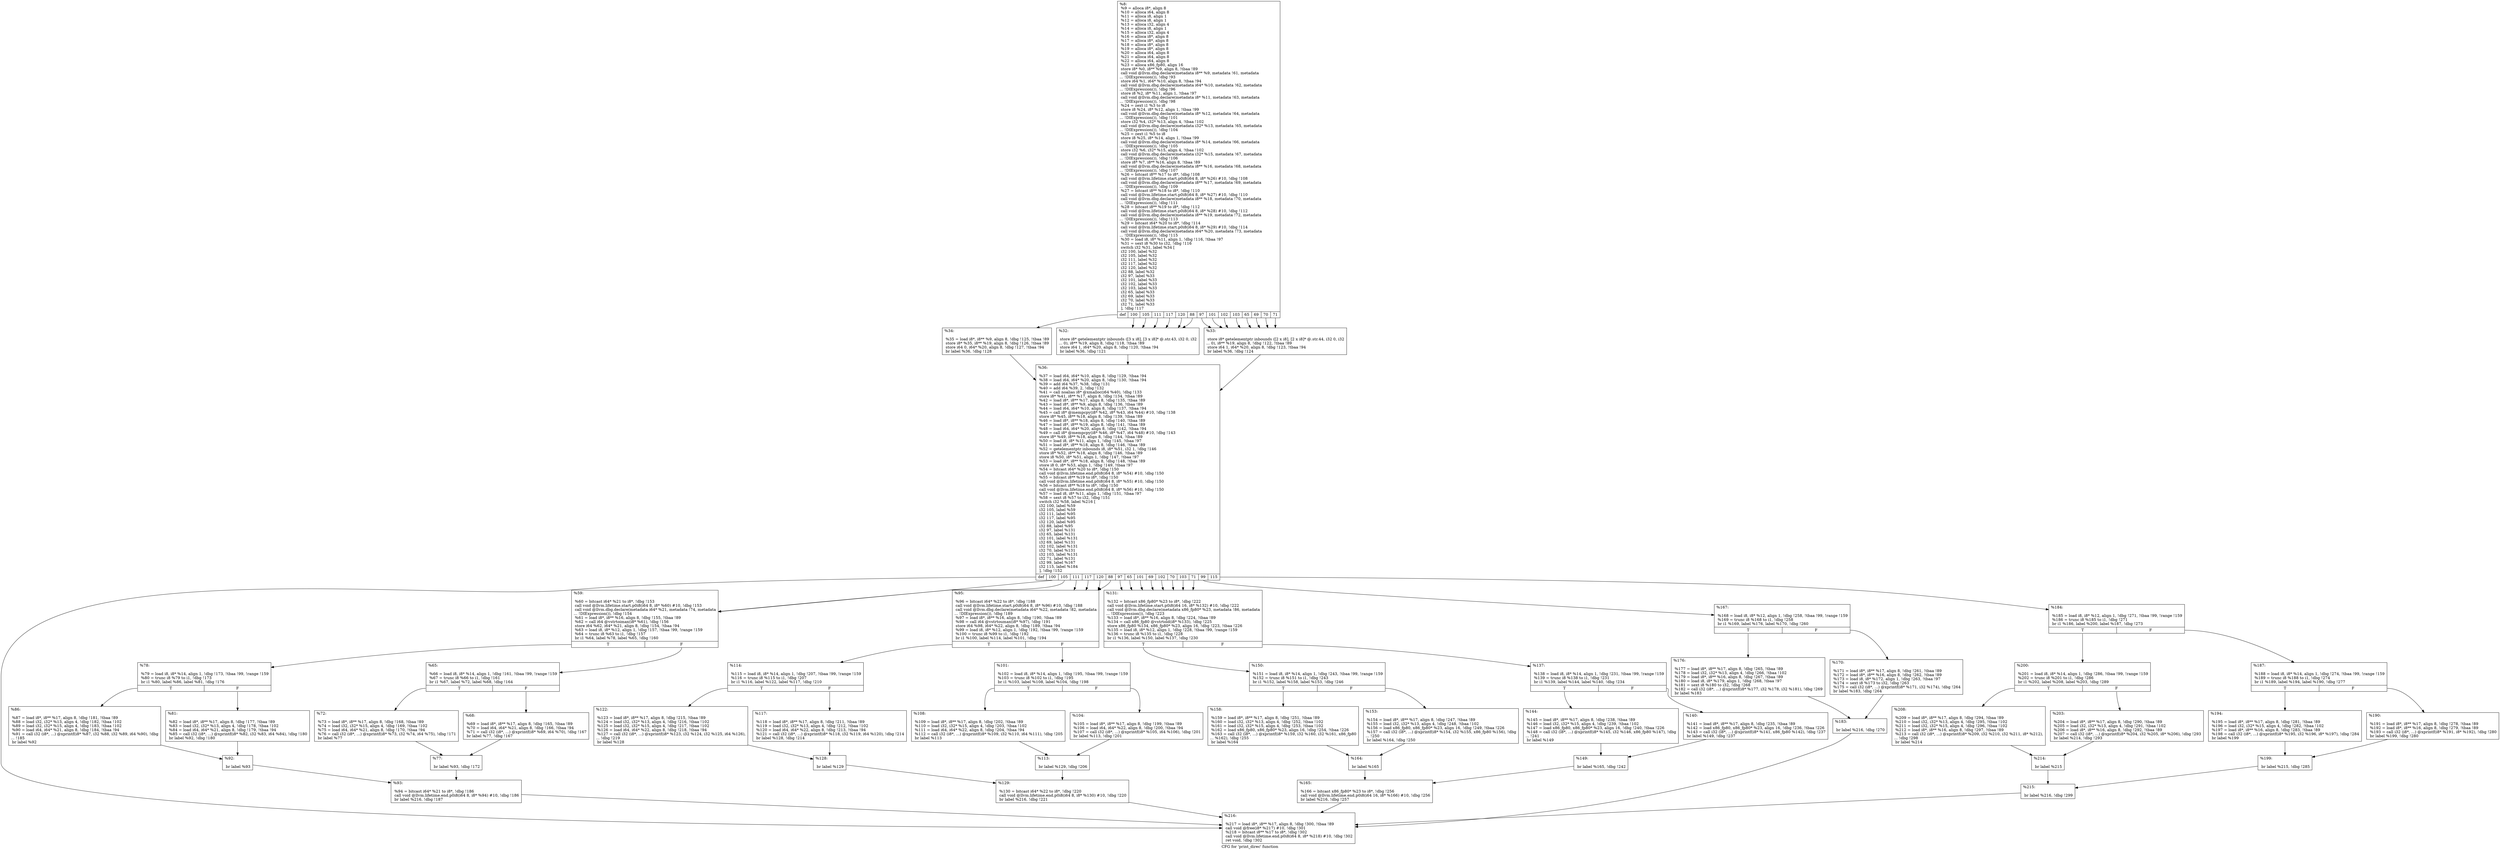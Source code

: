 digraph "CFG for 'print_direc' function" {
	label="CFG for 'print_direc' function";

	Node0x175de40 [shape=record,label="{%8:\l  %9 = alloca i8*, align 8\l  %10 = alloca i64, align 8\l  %11 = alloca i8, align 1\l  %12 = alloca i8, align 1\l  %13 = alloca i32, align 4\l  %14 = alloca i8, align 1\l  %15 = alloca i32, align 4\l  %16 = alloca i8*, align 8\l  %17 = alloca i8*, align 8\l  %18 = alloca i8*, align 8\l  %19 = alloca i8*, align 8\l  %20 = alloca i64, align 8\l  %21 = alloca i64, align 8\l  %22 = alloca i64, align 8\l  %23 = alloca x86_fp80, align 16\l  store i8* %0, i8** %9, align 8, !tbaa !89\l  call void @llvm.dbg.declare(metadata i8** %9, metadata !61, metadata\l... !DIExpression()), !dbg !93\l  store i64 %1, i64* %10, align 8, !tbaa !94\l  call void @llvm.dbg.declare(metadata i64* %10, metadata !62, metadata\l... !DIExpression()), !dbg !96\l  store i8 %2, i8* %11, align 1, !tbaa !97\l  call void @llvm.dbg.declare(metadata i8* %11, metadata !63, metadata\l... !DIExpression()), !dbg !98\l  %24 = zext i1 %3 to i8\l  store i8 %24, i8* %12, align 1, !tbaa !99\l  call void @llvm.dbg.declare(metadata i8* %12, metadata !64, metadata\l... !DIExpression()), !dbg !101\l  store i32 %4, i32* %13, align 4, !tbaa !102\l  call void @llvm.dbg.declare(metadata i32* %13, metadata !65, metadata\l... !DIExpression()), !dbg !104\l  %25 = zext i1 %5 to i8\l  store i8 %25, i8* %14, align 1, !tbaa !99\l  call void @llvm.dbg.declare(metadata i8* %14, metadata !66, metadata\l... !DIExpression()), !dbg !105\l  store i32 %6, i32* %15, align 4, !tbaa !102\l  call void @llvm.dbg.declare(metadata i32* %15, metadata !67, metadata\l... !DIExpression()), !dbg !106\l  store i8* %7, i8** %16, align 8, !tbaa !89\l  call void @llvm.dbg.declare(metadata i8** %16, metadata !68, metadata\l... !DIExpression()), !dbg !107\l  %26 = bitcast i8** %17 to i8*, !dbg !108\l  call void @llvm.lifetime.start.p0i8(i64 8, i8* %26) #10, !dbg !108\l  call void @llvm.dbg.declare(metadata i8** %17, metadata !69, metadata\l... !DIExpression()), !dbg !109\l  %27 = bitcast i8** %18 to i8*, !dbg !110\l  call void @llvm.lifetime.start.p0i8(i64 8, i8* %27) #10, !dbg !110\l  call void @llvm.dbg.declare(metadata i8** %18, metadata !70, metadata\l... !DIExpression()), !dbg !111\l  %28 = bitcast i8** %19 to i8*, !dbg !112\l  call void @llvm.lifetime.start.p0i8(i64 8, i8* %28) #10, !dbg !112\l  call void @llvm.dbg.declare(metadata i8** %19, metadata !72, metadata\l... !DIExpression()), !dbg !113\l  %29 = bitcast i64* %20 to i8*, !dbg !114\l  call void @llvm.lifetime.start.p0i8(i64 8, i8* %29) #10, !dbg !114\l  call void @llvm.dbg.declare(metadata i64* %20, metadata !73, metadata\l... !DIExpression()), !dbg !115\l  %30 = load i8, i8* %11, align 1, !dbg !116, !tbaa !97\l  %31 = sext i8 %30 to i32, !dbg !116\l  switch i32 %31, label %34 [\l    i32 100, label %32\l    i32 105, label %32\l    i32 111, label %32\l    i32 117, label %32\l    i32 120, label %32\l    i32 88, label %32\l    i32 97, label %33\l    i32 101, label %33\l    i32 102, label %33\l    i32 103, label %33\l    i32 65, label %33\l    i32 69, label %33\l    i32 70, label %33\l    i32 71, label %33\l  ], !dbg !117\l|{<s0>def|<s1>100|<s2>105|<s3>111|<s4>117|<s5>120|<s6>88|<s7>97|<s8>101|<s9>102|<s10>103|<s11>65|<s12>69|<s13>70|<s14>71}}"];
	Node0x175de40:s0 -> Node0x17606b0;
	Node0x175de40:s1 -> Node0x1744210;
	Node0x175de40:s2 -> Node0x1744210;
	Node0x175de40:s3 -> Node0x1744210;
	Node0x175de40:s4 -> Node0x1744210;
	Node0x175de40:s5 -> Node0x1744210;
	Node0x175de40:s6 -> Node0x1744210;
	Node0x175de40:s7 -> Node0x1760660;
	Node0x175de40:s8 -> Node0x1760660;
	Node0x175de40:s9 -> Node0x1760660;
	Node0x175de40:s10 -> Node0x1760660;
	Node0x175de40:s11 -> Node0x1760660;
	Node0x175de40:s12 -> Node0x1760660;
	Node0x175de40:s13 -> Node0x1760660;
	Node0x175de40:s14 -> Node0x1760660;
	Node0x1744210 [shape=record,label="{%32:\l\l  store i8* getelementptr inbounds ([3 x i8], [3 x i8]* @.str.43, i32 0, i32\l... 0), i8** %19, align 8, !dbg !118, !tbaa !89\l  store i64 1, i64* %20, align 8, !dbg !120, !tbaa !94\l  br label %36, !dbg !121\l}"];
	Node0x1744210 -> Node0x1760700;
	Node0x1760660 [shape=record,label="{%33:\l\l  store i8* getelementptr inbounds ([2 x i8], [2 x i8]* @.str.44, i32 0, i32\l... 0), i8** %19, align 8, !dbg !122, !tbaa !89\l  store i64 1, i64* %20, align 8, !dbg !123, !tbaa !94\l  br label %36, !dbg !124\l}"];
	Node0x1760660 -> Node0x1760700;
	Node0x17606b0 [shape=record,label="{%34:\l\l  %35 = load i8*, i8** %9, align 8, !dbg !125, !tbaa !89\l  store i8* %35, i8** %19, align 8, !dbg !126, !tbaa !89\l  store i64 0, i64* %20, align 8, !dbg !127, !tbaa !94\l  br label %36, !dbg !128\l}"];
	Node0x17606b0 -> Node0x1760700;
	Node0x1760700 [shape=record,label="{%36:\l\l  %37 = load i64, i64* %10, align 8, !dbg !129, !tbaa !94\l  %38 = load i64, i64* %20, align 8, !dbg !130, !tbaa !94\l  %39 = add i64 %37, %38, !dbg !131\l  %40 = add i64 %39, 2, !dbg !132\l  %41 = call noalias i8* @xmalloc(i64 %40), !dbg !133\l  store i8* %41, i8** %17, align 8, !dbg !134, !tbaa !89\l  %42 = load i8*, i8** %17, align 8, !dbg !135, !tbaa !89\l  %43 = load i8*, i8** %9, align 8, !dbg !136, !tbaa !89\l  %44 = load i64, i64* %10, align 8, !dbg !137, !tbaa !94\l  %45 = call i8* @mempcpy(i8* %42, i8* %43, i64 %44) #10, !dbg !138\l  store i8* %45, i8** %18, align 8, !dbg !139, !tbaa !89\l  %46 = load i8*, i8** %18, align 8, !dbg !140, !tbaa !89\l  %47 = load i8*, i8** %19, align 8, !dbg !141, !tbaa !89\l  %48 = load i64, i64* %20, align 8, !dbg !142, !tbaa !94\l  %49 = call i8* @mempcpy(i8* %46, i8* %47, i64 %48) #10, !dbg !143\l  store i8* %49, i8** %18, align 8, !dbg !144, !tbaa !89\l  %50 = load i8, i8* %11, align 1, !dbg !145, !tbaa !97\l  %51 = load i8*, i8** %18, align 8, !dbg !146, !tbaa !89\l  %52 = getelementptr inbounds i8, i8* %51, i32 1, !dbg !146\l  store i8* %52, i8** %18, align 8, !dbg !146, !tbaa !89\l  store i8 %50, i8* %51, align 1, !dbg !147, !tbaa !97\l  %53 = load i8*, i8** %18, align 8, !dbg !148, !tbaa !89\l  store i8 0, i8* %53, align 1, !dbg !149, !tbaa !97\l  %54 = bitcast i64* %20 to i8*, !dbg !150\l  call void @llvm.lifetime.end.p0i8(i64 8, i8* %54) #10, !dbg !150\l  %55 = bitcast i8** %19 to i8*, !dbg !150\l  call void @llvm.lifetime.end.p0i8(i64 8, i8* %55) #10, !dbg !150\l  %56 = bitcast i8** %18 to i8*, !dbg !150\l  call void @llvm.lifetime.end.p0i8(i64 8, i8* %56) #10, !dbg !150\l  %57 = load i8, i8* %11, align 1, !dbg !151, !tbaa !97\l  %58 = sext i8 %57 to i32, !dbg !151\l  switch i32 %58, label %216 [\l    i32 100, label %59\l    i32 105, label %59\l    i32 111, label %95\l    i32 117, label %95\l    i32 120, label %95\l    i32 88, label %95\l    i32 97, label %131\l    i32 65, label %131\l    i32 101, label %131\l    i32 69, label %131\l    i32 102, label %131\l    i32 70, label %131\l    i32 103, label %131\l    i32 71, label %131\l    i32 99, label %167\l    i32 115, label %184\l  ], !dbg !152\l|{<s0>def|<s1>100|<s2>105|<s3>111|<s4>117|<s5>120|<s6>88|<s7>97|<s8>65|<s9>101|<s10>69|<s11>102|<s12>70|<s13>103|<s14>71|<s15>99|<s16>115}}"];
	Node0x1760700:s0 -> Node0x1761510;
	Node0x1760700:s1 -> Node0x1760750;
	Node0x1760700:s2 -> Node0x1760750;
	Node0x1760700:s3 -> Node0x1760a70;
	Node0x1760700:s4 -> Node0x1760a70;
	Node0x1760700:s5 -> Node0x1760a70;
	Node0x1760700:s6 -> Node0x1760a70;
	Node0x1760700:s7 -> Node0x1760d90;
	Node0x1760700:s8 -> Node0x1760d90;
	Node0x1760700:s9 -> Node0x1760d90;
	Node0x1760700:s10 -> Node0x1760d90;
	Node0x1760700:s11 -> Node0x1760d90;
	Node0x1760700:s12 -> Node0x1760d90;
	Node0x1760700:s13 -> Node0x1760d90;
	Node0x1760700:s14 -> Node0x1760d90;
	Node0x1760700:s15 -> Node0x17610b0;
	Node0x1760700:s16 -> Node0x17611f0;
	Node0x1760750 [shape=record,label="{%59:\l\l  %60 = bitcast i64* %21 to i8*, !dbg !153\l  call void @llvm.lifetime.start.p0i8(i64 8, i8* %60) #10, !dbg !153\l  call void @llvm.dbg.declare(metadata i64* %21, metadata !74, metadata\l... !DIExpression()), !dbg !154\l  %61 = load i8*, i8** %16, align 8, !dbg !155, !tbaa !89\l  %62 = call i64 @vstrtoimax(i8* %61), !dbg !156\l  store i64 %62, i64* %21, align 8, !dbg !154, !tbaa !94\l  %63 = load i8, i8* %12, align 1, !dbg !157, !tbaa !99, !range !159\l  %64 = trunc i8 %63 to i1, !dbg !157\l  br i1 %64, label %78, label %65, !dbg !160\l|{<s0>T|<s1>F}}"];
	Node0x1760750:s0 -> Node0x17608e0;
	Node0x1760750:s1 -> Node0x17607a0;
	Node0x17607a0 [shape=record,label="{%65:\l\l  %66 = load i8, i8* %14, align 1, !dbg !161, !tbaa !99, !range !159\l  %67 = trunc i8 %66 to i1, !dbg !161\l  br i1 %67, label %72, label %68, !dbg !164\l|{<s0>T|<s1>F}}"];
	Node0x17607a0:s0 -> Node0x1760840;
	Node0x17607a0:s1 -> Node0x17607f0;
	Node0x17607f0 [shape=record,label="{%68:\l\l  %69 = load i8*, i8** %17, align 8, !dbg !165, !tbaa !89\l  %70 = load i64, i64* %21, align 8, !dbg !166, !tbaa !94\l  %71 = call i32 (i8*, ...) @xprintf(i8* %69, i64 %70), !dbg !167\l  br label %77, !dbg !167\l}"];
	Node0x17607f0 -> Node0x1760890;
	Node0x1760840 [shape=record,label="{%72:\l\l  %73 = load i8*, i8** %17, align 8, !dbg !168, !tbaa !89\l  %74 = load i32, i32* %15, align 4, !dbg !169, !tbaa !102\l  %75 = load i64, i64* %21, align 8, !dbg !170, !tbaa !94\l  %76 = call i32 (i8*, ...) @xprintf(i8* %73, i32 %74, i64 %75), !dbg !171\l  br label %77\l}"];
	Node0x1760840 -> Node0x1760890;
	Node0x1760890 [shape=record,label="{%77:\l\l  br label %93, !dbg !172\l}"];
	Node0x1760890 -> Node0x1760a20;
	Node0x17608e0 [shape=record,label="{%78:\l\l  %79 = load i8, i8* %14, align 1, !dbg !173, !tbaa !99, !range !159\l  %80 = trunc i8 %79 to i1, !dbg !173\l  br i1 %80, label %86, label %81, !dbg !176\l|{<s0>T|<s1>F}}"];
	Node0x17608e0:s0 -> Node0x1760980;
	Node0x17608e0:s1 -> Node0x1760930;
	Node0x1760930 [shape=record,label="{%81:\l\l  %82 = load i8*, i8** %17, align 8, !dbg !177, !tbaa !89\l  %83 = load i32, i32* %13, align 4, !dbg !178, !tbaa !102\l  %84 = load i64, i64* %21, align 8, !dbg !179, !tbaa !94\l  %85 = call i32 (i8*, ...) @xprintf(i8* %82, i32 %83, i64 %84), !dbg !180\l  br label %92, !dbg !180\l}"];
	Node0x1760930 -> Node0x17609d0;
	Node0x1760980 [shape=record,label="{%86:\l\l  %87 = load i8*, i8** %17, align 8, !dbg !181, !tbaa !89\l  %88 = load i32, i32* %13, align 4, !dbg !182, !tbaa !102\l  %89 = load i32, i32* %15, align 4, !dbg !183, !tbaa !102\l  %90 = load i64, i64* %21, align 8, !dbg !184, !tbaa !94\l  %91 = call i32 (i8*, ...) @xprintf(i8* %87, i32 %88, i32 %89, i64 %90), !dbg\l... !185\l  br label %92\l}"];
	Node0x1760980 -> Node0x17609d0;
	Node0x17609d0 [shape=record,label="{%92:\l\l  br label %93\l}"];
	Node0x17609d0 -> Node0x1760a20;
	Node0x1760a20 [shape=record,label="{%93:\l\l  %94 = bitcast i64* %21 to i8*, !dbg !186\l  call void @llvm.lifetime.end.p0i8(i64 8, i8* %94) #10, !dbg !186\l  br label %216, !dbg !187\l}"];
	Node0x1760a20 -> Node0x1761510;
	Node0x1760a70 [shape=record,label="{%95:\l\l  %96 = bitcast i64* %22 to i8*, !dbg !188\l  call void @llvm.lifetime.start.p0i8(i64 8, i8* %96) #10, !dbg !188\l  call void @llvm.dbg.declare(metadata i64* %22, metadata !82, metadata\l... !DIExpression()), !dbg !189\l  %97 = load i8*, i8** %16, align 8, !dbg !190, !tbaa !89\l  %98 = call i64 @vstrtoumax(i8* %97), !dbg !191\l  store i64 %98, i64* %22, align 8, !dbg !189, !tbaa !94\l  %99 = load i8, i8* %12, align 1, !dbg !192, !tbaa !99, !range !159\l  %100 = trunc i8 %99 to i1, !dbg !192\l  br i1 %100, label %114, label %101, !dbg !194\l|{<s0>T|<s1>F}}"];
	Node0x1760a70:s0 -> Node0x1760c00;
	Node0x1760a70:s1 -> Node0x1760ac0;
	Node0x1760ac0 [shape=record,label="{%101:\l\l  %102 = load i8, i8* %14, align 1, !dbg !195, !tbaa !99, !range !159\l  %103 = trunc i8 %102 to i1, !dbg !195\l  br i1 %103, label %108, label %104, !dbg !198\l|{<s0>T|<s1>F}}"];
	Node0x1760ac0:s0 -> Node0x1760b60;
	Node0x1760ac0:s1 -> Node0x1760b10;
	Node0x1760b10 [shape=record,label="{%104:\l\l  %105 = load i8*, i8** %17, align 8, !dbg !199, !tbaa !89\l  %106 = load i64, i64* %22, align 8, !dbg !200, !tbaa !94\l  %107 = call i32 (i8*, ...) @xprintf(i8* %105, i64 %106), !dbg !201\l  br label %113, !dbg !201\l}"];
	Node0x1760b10 -> Node0x1760bb0;
	Node0x1760b60 [shape=record,label="{%108:\l\l  %109 = load i8*, i8** %17, align 8, !dbg !202, !tbaa !89\l  %110 = load i32, i32* %15, align 4, !dbg !203, !tbaa !102\l  %111 = load i64, i64* %22, align 8, !dbg !204, !tbaa !94\l  %112 = call i32 (i8*, ...) @xprintf(i8* %109, i32 %110, i64 %111), !dbg !205\l  br label %113\l}"];
	Node0x1760b60 -> Node0x1760bb0;
	Node0x1760bb0 [shape=record,label="{%113:\l\l  br label %129, !dbg !206\l}"];
	Node0x1760bb0 -> Node0x1760d40;
	Node0x1760c00 [shape=record,label="{%114:\l\l  %115 = load i8, i8* %14, align 1, !dbg !207, !tbaa !99, !range !159\l  %116 = trunc i8 %115 to i1, !dbg !207\l  br i1 %116, label %122, label %117, !dbg !210\l|{<s0>T|<s1>F}}"];
	Node0x1760c00:s0 -> Node0x1760ca0;
	Node0x1760c00:s1 -> Node0x1760c50;
	Node0x1760c50 [shape=record,label="{%117:\l\l  %118 = load i8*, i8** %17, align 8, !dbg !211, !tbaa !89\l  %119 = load i32, i32* %13, align 4, !dbg !212, !tbaa !102\l  %120 = load i64, i64* %22, align 8, !dbg !213, !tbaa !94\l  %121 = call i32 (i8*, ...) @xprintf(i8* %118, i32 %119, i64 %120), !dbg !214\l  br label %128, !dbg !214\l}"];
	Node0x1760c50 -> Node0x1760cf0;
	Node0x1760ca0 [shape=record,label="{%122:\l\l  %123 = load i8*, i8** %17, align 8, !dbg !215, !tbaa !89\l  %124 = load i32, i32* %13, align 4, !dbg !216, !tbaa !102\l  %125 = load i32, i32* %15, align 4, !dbg !217, !tbaa !102\l  %126 = load i64, i64* %22, align 8, !dbg !218, !tbaa !94\l  %127 = call i32 (i8*, ...) @xprintf(i8* %123, i32 %124, i32 %125, i64 %126),\l... !dbg !219\l  br label %128\l}"];
	Node0x1760ca0 -> Node0x1760cf0;
	Node0x1760cf0 [shape=record,label="{%128:\l\l  br label %129\l}"];
	Node0x1760cf0 -> Node0x1760d40;
	Node0x1760d40 [shape=record,label="{%129:\l\l  %130 = bitcast i64* %22 to i8*, !dbg !220\l  call void @llvm.lifetime.end.p0i8(i64 8, i8* %130) #10, !dbg !220\l  br label %216, !dbg !221\l}"];
	Node0x1760d40 -> Node0x1761510;
	Node0x1760d90 [shape=record,label="{%131:\l\l  %132 = bitcast x86_fp80* %23 to i8*, !dbg !222\l  call void @llvm.lifetime.start.p0i8(i64 16, i8* %132) #10, !dbg !222\l  call void @llvm.dbg.declare(metadata x86_fp80* %23, metadata !86, metadata\l... !DIExpression()), !dbg !223\l  %133 = load i8*, i8** %16, align 8, !dbg !224, !tbaa !89\l  %134 = call x86_fp80 @vstrtold(i8* %133), !dbg !225\l  store x86_fp80 %134, x86_fp80* %23, align 16, !dbg !223, !tbaa !226\l  %135 = load i8, i8* %12, align 1, !dbg !228, !tbaa !99, !range !159\l  %136 = trunc i8 %135 to i1, !dbg !228\l  br i1 %136, label %150, label %137, !dbg !230\l|{<s0>T|<s1>F}}"];
	Node0x1760d90:s0 -> Node0x1760f20;
	Node0x1760d90:s1 -> Node0x1760de0;
	Node0x1760de0 [shape=record,label="{%137:\l\l  %138 = load i8, i8* %14, align 1, !dbg !231, !tbaa !99, !range !159\l  %139 = trunc i8 %138 to i1, !dbg !231\l  br i1 %139, label %144, label %140, !dbg !234\l|{<s0>T|<s1>F}}"];
	Node0x1760de0:s0 -> Node0x1760e80;
	Node0x1760de0:s1 -> Node0x1760e30;
	Node0x1760e30 [shape=record,label="{%140:\l\l  %141 = load i8*, i8** %17, align 8, !dbg !235, !tbaa !89\l  %142 = load x86_fp80, x86_fp80* %23, align 16, !dbg !236, !tbaa !226\l  %143 = call i32 (i8*, ...) @xprintf(i8* %141, x86_fp80 %142), !dbg !237\l  br label %149, !dbg !237\l}"];
	Node0x1760e30 -> Node0x1760ed0;
	Node0x1760e80 [shape=record,label="{%144:\l\l  %145 = load i8*, i8** %17, align 8, !dbg !238, !tbaa !89\l  %146 = load i32, i32* %15, align 4, !dbg !239, !tbaa !102\l  %147 = load x86_fp80, x86_fp80* %23, align 16, !dbg !240, !tbaa !226\l  %148 = call i32 (i8*, ...) @xprintf(i8* %145, i32 %146, x86_fp80 %147), !dbg\l... !241\l  br label %149\l}"];
	Node0x1760e80 -> Node0x1760ed0;
	Node0x1760ed0 [shape=record,label="{%149:\l\l  br label %165, !dbg !242\l}"];
	Node0x1760ed0 -> Node0x1761060;
	Node0x1760f20 [shape=record,label="{%150:\l\l  %151 = load i8, i8* %14, align 1, !dbg !243, !tbaa !99, !range !159\l  %152 = trunc i8 %151 to i1, !dbg !243\l  br i1 %152, label %158, label %153, !dbg !246\l|{<s0>T|<s1>F}}"];
	Node0x1760f20:s0 -> Node0x1760fc0;
	Node0x1760f20:s1 -> Node0x1760f70;
	Node0x1760f70 [shape=record,label="{%153:\l\l  %154 = load i8*, i8** %17, align 8, !dbg !247, !tbaa !89\l  %155 = load i32, i32* %13, align 4, !dbg !248, !tbaa !102\l  %156 = load x86_fp80, x86_fp80* %23, align 16, !dbg !249, !tbaa !226\l  %157 = call i32 (i8*, ...) @xprintf(i8* %154, i32 %155, x86_fp80 %156), !dbg\l... !250\l  br label %164, !dbg !250\l}"];
	Node0x1760f70 -> Node0x1761010;
	Node0x1760fc0 [shape=record,label="{%158:\l\l  %159 = load i8*, i8** %17, align 8, !dbg !251, !tbaa !89\l  %160 = load i32, i32* %13, align 4, !dbg !252, !tbaa !102\l  %161 = load i32, i32* %15, align 4, !dbg !253, !tbaa !102\l  %162 = load x86_fp80, x86_fp80* %23, align 16, !dbg !254, !tbaa !226\l  %163 = call i32 (i8*, ...) @xprintf(i8* %159, i32 %160, i32 %161, x86_fp80\l... %162), !dbg !255\l  br label %164\l}"];
	Node0x1760fc0 -> Node0x1761010;
	Node0x1761010 [shape=record,label="{%164:\l\l  br label %165\l}"];
	Node0x1761010 -> Node0x1761060;
	Node0x1761060 [shape=record,label="{%165:\l\l  %166 = bitcast x86_fp80* %23 to i8*, !dbg !256\l  call void @llvm.lifetime.end.p0i8(i64 16, i8* %166) #10, !dbg !256\l  br label %216, !dbg !257\l}"];
	Node0x1761060 -> Node0x1761510;
	Node0x17610b0 [shape=record,label="{%167:\l\l  %168 = load i8, i8* %12, align 1, !dbg !258, !tbaa !99, !range !159\l  %169 = trunc i8 %168 to i1, !dbg !258\l  br i1 %169, label %176, label %170, !dbg !260\l|{<s0>T|<s1>F}}"];
	Node0x17610b0:s0 -> Node0x1761150;
	Node0x17610b0:s1 -> Node0x1761100;
	Node0x1761100 [shape=record,label="{%170:\l\l  %171 = load i8*, i8** %17, align 8, !dbg !261, !tbaa !89\l  %172 = load i8*, i8** %16, align 8, !dbg !262, !tbaa !89\l  %173 = load i8, i8* %172, align 1, !dbg !263, !tbaa !97\l  %174 = sext i8 %173 to i32, !dbg !263\l  %175 = call i32 (i8*, ...) @xprintf(i8* %171, i32 %174), !dbg !264\l  br label %183, !dbg !264\l}"];
	Node0x1761100 -> Node0x17611a0;
	Node0x1761150 [shape=record,label="{%176:\l\l  %177 = load i8*, i8** %17, align 8, !dbg !265, !tbaa !89\l  %178 = load i32, i32* %13, align 4, !dbg !266, !tbaa !102\l  %179 = load i8*, i8** %16, align 8, !dbg !267, !tbaa !89\l  %180 = load i8, i8* %179, align 1, !dbg !268, !tbaa !97\l  %181 = sext i8 %180 to i32, !dbg !268\l  %182 = call i32 (i8*, ...) @xprintf(i8* %177, i32 %178, i32 %181), !dbg !269\l  br label %183\l}"];
	Node0x1761150 -> Node0x17611a0;
	Node0x17611a0 [shape=record,label="{%183:\l\l  br label %216, !dbg !270\l}"];
	Node0x17611a0 -> Node0x1761510;
	Node0x17611f0 [shape=record,label="{%184:\l\l  %185 = load i8, i8* %12, align 1, !dbg !271, !tbaa !99, !range !159\l  %186 = trunc i8 %185 to i1, !dbg !271\l  br i1 %186, label %200, label %187, !dbg !273\l|{<s0>T|<s1>F}}"];
	Node0x17611f0:s0 -> Node0x1761380;
	Node0x17611f0:s1 -> Node0x1761240;
	Node0x1761240 [shape=record,label="{%187:\l\l  %188 = load i8, i8* %14, align 1, !dbg !274, !tbaa !99, !range !159\l  %189 = trunc i8 %188 to i1, !dbg !274\l  br i1 %189, label %194, label %190, !dbg !277\l|{<s0>T|<s1>F}}"];
	Node0x1761240:s0 -> Node0x17612e0;
	Node0x1761240:s1 -> Node0x1761290;
	Node0x1761290 [shape=record,label="{%190:\l\l  %191 = load i8*, i8** %17, align 8, !dbg !278, !tbaa !89\l  %192 = load i8*, i8** %16, align 8, !dbg !279, !tbaa !89\l  %193 = call i32 (i8*, ...) @xprintf(i8* %191, i8* %192), !dbg !280\l  br label %199, !dbg !280\l}"];
	Node0x1761290 -> Node0x1761330;
	Node0x17612e0 [shape=record,label="{%194:\l\l  %195 = load i8*, i8** %17, align 8, !dbg !281, !tbaa !89\l  %196 = load i32, i32* %15, align 4, !dbg !282, !tbaa !102\l  %197 = load i8*, i8** %16, align 8, !dbg !283, !tbaa !89\l  %198 = call i32 (i8*, ...) @xprintf(i8* %195, i32 %196, i8* %197), !dbg !284\l  br label %199\l}"];
	Node0x17612e0 -> Node0x1761330;
	Node0x1761330 [shape=record,label="{%199:\l\l  br label %215, !dbg !285\l}"];
	Node0x1761330 -> Node0x17614c0;
	Node0x1761380 [shape=record,label="{%200:\l\l  %201 = load i8, i8* %14, align 1, !dbg !286, !tbaa !99, !range !159\l  %202 = trunc i8 %201 to i1, !dbg !286\l  br i1 %202, label %208, label %203, !dbg !289\l|{<s0>T|<s1>F}}"];
	Node0x1761380:s0 -> Node0x1761420;
	Node0x1761380:s1 -> Node0x17613d0;
	Node0x17613d0 [shape=record,label="{%203:\l\l  %204 = load i8*, i8** %17, align 8, !dbg !290, !tbaa !89\l  %205 = load i32, i32* %13, align 4, !dbg !291, !tbaa !102\l  %206 = load i8*, i8** %16, align 8, !dbg !292, !tbaa !89\l  %207 = call i32 (i8*, ...) @xprintf(i8* %204, i32 %205, i8* %206), !dbg !293\l  br label %214, !dbg !293\l}"];
	Node0x17613d0 -> Node0x1761470;
	Node0x1761420 [shape=record,label="{%208:\l\l  %209 = load i8*, i8** %17, align 8, !dbg !294, !tbaa !89\l  %210 = load i32, i32* %13, align 4, !dbg !295, !tbaa !102\l  %211 = load i32, i32* %15, align 4, !dbg !296, !tbaa !102\l  %212 = load i8*, i8** %16, align 8, !dbg !297, !tbaa !89\l  %213 = call i32 (i8*, ...) @xprintf(i8* %209, i32 %210, i32 %211, i8* %212),\l... !dbg !298\l  br label %214\l}"];
	Node0x1761420 -> Node0x1761470;
	Node0x1761470 [shape=record,label="{%214:\l\l  br label %215\l}"];
	Node0x1761470 -> Node0x17614c0;
	Node0x17614c0 [shape=record,label="{%215:\l\l  br label %216, !dbg !299\l}"];
	Node0x17614c0 -> Node0x1761510;
	Node0x1761510 [shape=record,label="{%216:\l\l  %217 = load i8*, i8** %17, align 8, !dbg !300, !tbaa !89\l  call void @free(i8* %217) #10, !dbg !301\l  %218 = bitcast i8** %17 to i8*, !dbg !302\l  call void @llvm.lifetime.end.p0i8(i64 8, i8* %218) #10, !dbg !302\l  ret void, !dbg !302\l}"];
}
